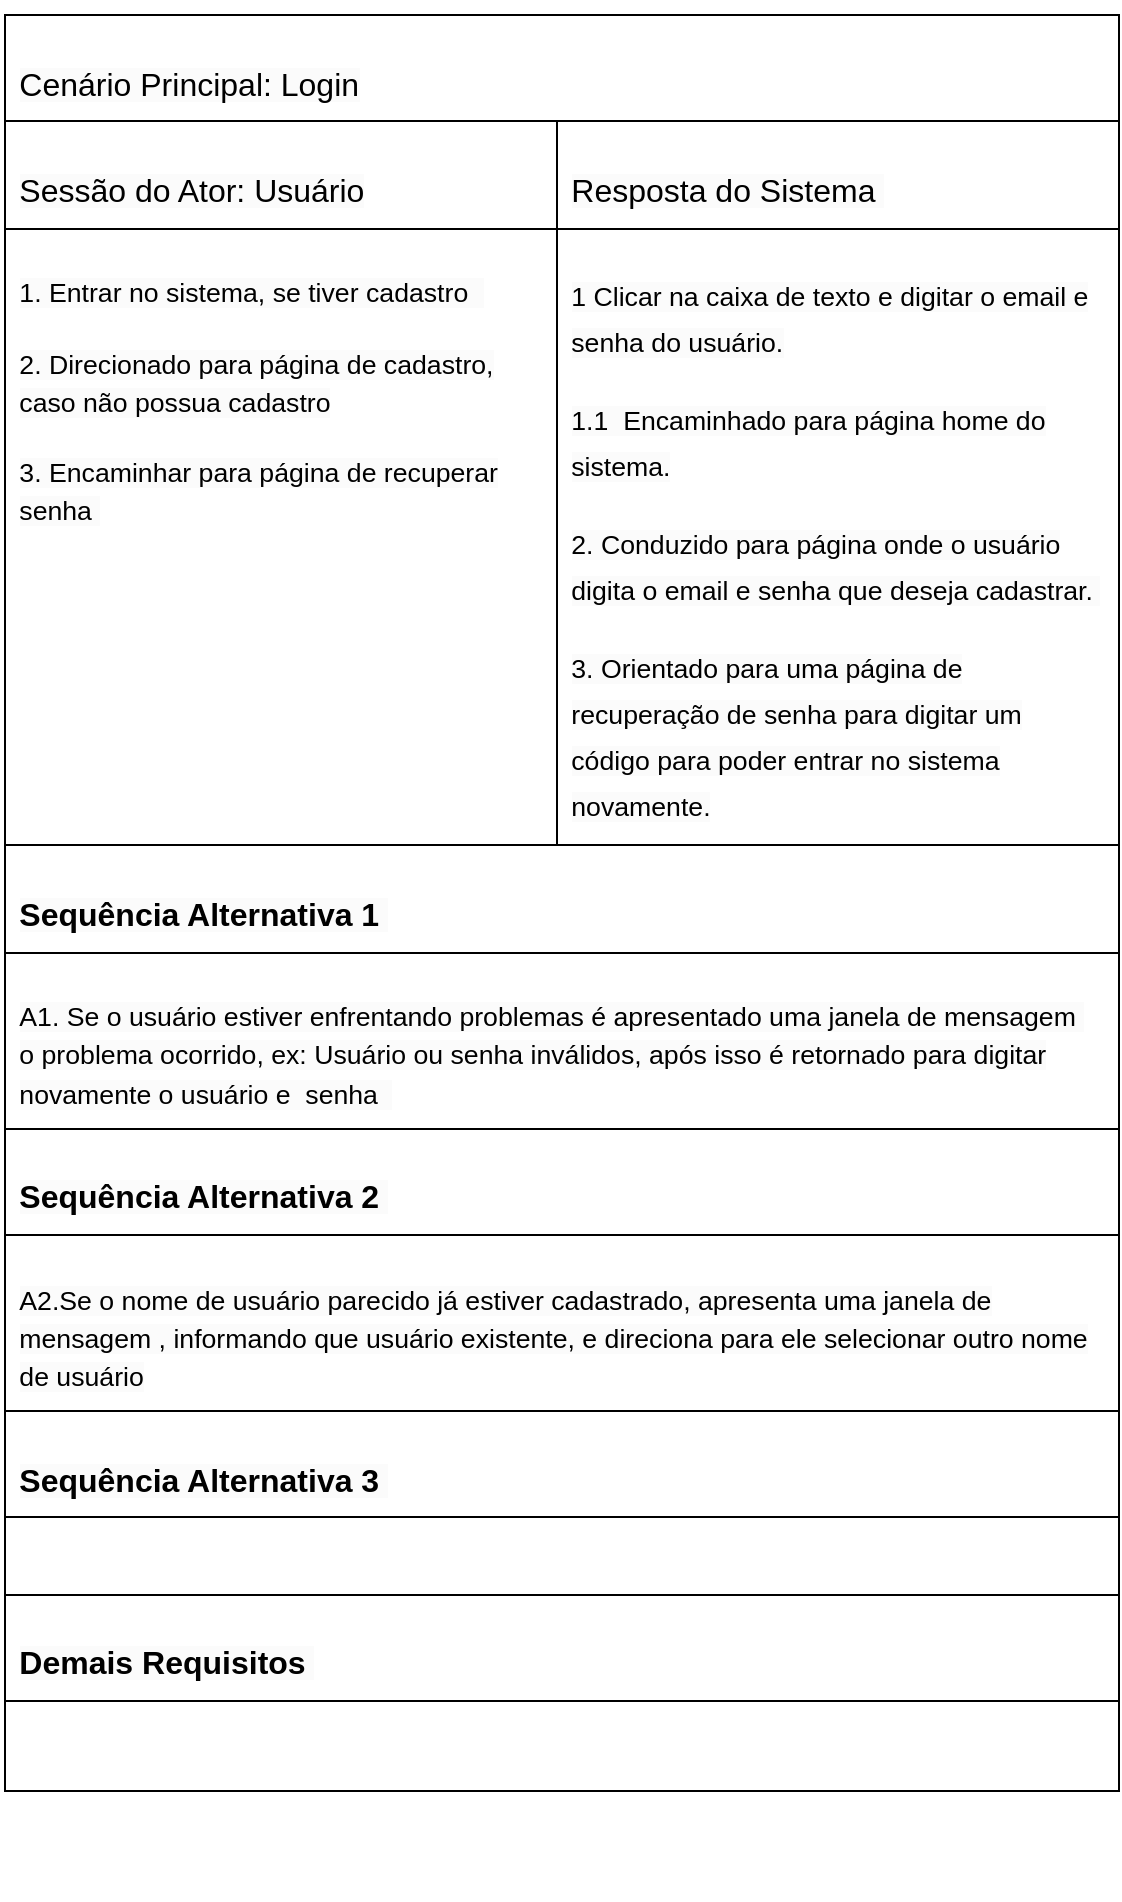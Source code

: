 <mxfile version="22.0.4" type="google">
  <diagram name="Página-1" id="n-GZHjyzByH7lEgdRZvD">
    <mxGraphModel grid="1" page="1" gridSize="10" guides="1" tooltips="1" connect="1" arrows="1" fold="1" pageScale="1" pageWidth="827" pageHeight="1169" math="0" shadow="0">
      <root>
        <mxCell id="0" />
        <mxCell id="1" parent="0" />
        <mxCell id="cdgOa0_yRrERlSdneWOD-2" value="&lt;b style=&quot;font-weight:normal;&quot; id=&quot;docs-internal-guid-0df5abd0-7fff-2df8-7c35-c7f737a793a8&quot;&gt;&lt;div dir=&quot;ltr&quot; style=&quot;margin-left:0pt;&quot; align=&quot;left&quot;&gt;&lt;table style=&quot;border:none;border-collapse:collapse;&quot;&gt;&lt;colgroup&gt;&lt;col width=&quot;277&quot;&gt;&lt;col width=&quot;282&quot;&gt;&lt;/colgroup&gt;&lt;tbody&gt;&lt;tr style=&quot;height:39.75pt&quot;&gt;&lt;td colspan=&quot;2&quot; style=&quot;border-left:solid #000000 0.75pt;border-right:solid #000000 0.75pt;border-bottom:solid #000000 0.75pt;border-top:solid #000000 0.75pt;vertical-align:top;padding:5pt 5pt 5pt 5pt;overflow:hidden;overflow-wrap:break-word;&quot;&gt;&lt;p dir=&quot;ltr&quot; style=&quot;line-height:1.44;margin-top:12pt;margin-bottom:0pt;&quot;&gt;&lt;span style=&quot;font-size: 12pt; font-family: Arial, sans-serif; color: rgb(0, 0, 0); background-color: rgb(251, 251, 251); font-weight: 400; font-style: normal; font-variant: normal; text-decoration: none; vertical-align: baseline;&quot;&gt;Cenário Principal: Login&lt;/span&gt;&lt;/p&gt;&lt;/td&gt;&lt;/tr&gt;&lt;tr style=&quot;height:38.5pt&quot;&gt;&lt;td style=&quot;border-left:solid #000000 0.75pt;border-right:solid #000000 0.75pt;border-bottom:solid #000000 0.75pt;border-top:solid #000000 0.75pt;vertical-align:top;padding:5pt 5pt 5pt 5pt;overflow:hidden;overflow-wrap:break-word;&quot;&gt;&lt;p dir=&quot;ltr&quot; style=&quot;line-height:1.44;margin-top:12pt;margin-bottom:0pt;&quot;&gt;&lt;span style=&quot;font-size: 12pt; font-family: Arial, sans-serif; color: rgb(0, 0, 0); background-color: rgb(251, 251, 251); font-weight: 400; font-style: normal; font-variant: normal; text-decoration: none; vertical-align: baseline;&quot;&gt;Sessão do Ator: Usuário&lt;/span&gt;&lt;/p&gt;&lt;/td&gt;&lt;td style=&quot;border-left:solid #000000 0.75pt;border-right:solid #000000 0.75pt;border-bottom:solid #000000 0.75pt;border-top:solid #000000 0.75pt;vertical-align:top;padding:5pt 5pt 5pt 5pt;overflow:hidden;overflow-wrap:break-word;&quot;&gt;&lt;p dir=&quot;ltr&quot; style=&quot;line-height:1.44;margin-top:12pt;margin-bottom:0pt;&quot;&gt;&lt;span style=&quot;font-size: 12pt; font-family: Arial, sans-serif; color: rgb(0, 0, 0); background-color: rgb(251, 251, 251); font-weight: 400; font-style: normal; font-variant: normal; text-decoration: none; vertical-align: baseline;&quot;&gt;Resposta do Sistema&amp;nbsp;&lt;/span&gt;&lt;/p&gt;&lt;/td&gt;&lt;/tr&gt;&lt;tr style=&quot;height:192.75pt&quot;&gt;&lt;td style=&quot;border-left:solid #000000 0.75pt;border-right:solid #000000 0.75pt;border-bottom:solid #000000 0.75pt;border-top:solid #000000 0.75pt;vertical-align:top;padding:5pt 5pt 5pt 5pt;overflow:hidden;overflow-wrap:break-word;&quot;&gt;&lt;p dir=&quot;ltr&quot; style=&quot;line-height:1.44;margin-top:12pt;margin-bottom:0pt;&quot;&gt;&lt;span style=&quot;font-size: 10pt; font-family: Arial, sans-serif; color: rgb(0, 0, 0); background-color: rgb(251, 251, 251); font-weight: 400; font-style: normal; font-variant: normal; text-decoration: none; vertical-align: baseline;&quot;&gt;1. Entrar no sistema, se tiver cadastro&amp;nbsp;&amp;nbsp;&lt;/span&gt;&lt;/p&gt;&lt;p dir=&quot;ltr&quot; style=&quot;line-height:1.44;margin-top:12pt;margin-bottom:0pt;&quot;&gt;&lt;span style=&quot;font-size: 10pt; font-family: Arial, sans-serif; color: rgb(0, 0, 0); background-color: rgb(251, 251, 251); font-weight: 400; font-style: normal; font-variant: normal; text-decoration: none; vertical-align: baseline;&quot;&gt;2. Direcionado para página de cadastro, caso não possua cadastro&lt;/span&gt;&lt;/p&gt;&lt;p dir=&quot;ltr&quot; style=&quot;line-height:1.44;margin-top:12pt;margin-bottom:0pt;&quot;&gt;&lt;span style=&quot;font-size: 10pt; font-family: Arial, sans-serif; color: rgb(0, 0, 0); background-color: rgb(251, 251, 251); font-weight: 400; font-style: normal; font-variant: normal; text-decoration: none; vertical-align: baseline;&quot;&gt;3. Encaminhar para página de recuperar senha&amp;nbsp;&lt;/span&gt;&lt;/p&gt;&lt;/td&gt;&lt;td style=&quot;border-left:solid #000000 0.75pt;border-right:solid #000000 0.75pt;border-bottom:solid #000000 0.75pt;border-top:solid #000000 0.75pt;vertical-align:top;padding:5pt 5pt 5pt 5pt;overflow:hidden;overflow-wrap:break-word;&quot;&gt;&lt;p dir=&quot;ltr&quot; style=&quot;line-height:1.728;margin-top:12pt;margin-bottom:0pt;&quot;&gt;&lt;span style=&quot;font-size: 10pt; font-family: Arial, sans-serif; color: rgb(0, 0, 0); background-color: rgb(251, 251, 251); font-weight: 400; font-style: normal; font-variant: normal; text-decoration: none; vertical-align: baseline;&quot;&gt;1 Clicar na caixa de texto e digitar o email e senha do usuário.&lt;/span&gt;&lt;/p&gt;&lt;p dir=&quot;ltr&quot; style=&quot;line-height:1.728;margin-top:12pt;margin-bottom:0pt;&quot;&gt;&lt;span style=&quot;font-size: 10pt; font-family: Arial, sans-serif; color: rgb(0, 0, 0); background-color: rgb(251, 251, 251); font-weight: 400; font-style: normal; font-variant: normal; text-decoration: none; vertical-align: baseline;&quot;&gt;1.1&amp;nbsp; Encaminhado para página home do sistema.&lt;/span&gt;&lt;/p&gt;&lt;p dir=&quot;ltr&quot; style=&quot;line-height:1.728;margin-top:12pt;margin-bottom:0pt;&quot;&gt;&lt;span style=&quot;font-size: 10pt; font-family: Arial, sans-serif; color: rgb(0, 0, 0); background-color: rgb(251, 251, 251); font-weight: 400; font-style: normal; font-variant: normal; text-decoration: none; vertical-align: baseline;&quot;&gt;2. Conduzido para página onde o usuário digita o email e senha que deseja cadastrar.&amp;nbsp;&lt;/span&gt;&lt;/p&gt;&lt;p dir=&quot;ltr&quot; style=&quot;line-height:1.728;margin-top:0pt;margin-bottom:0pt;padding:12pt 0pt 0pt 0pt;&quot;&gt;&lt;span style=&quot;font-size: 10pt; font-family: Arial, sans-serif; color: rgb(0, 0, 0); background-color: rgb(251, 251, 251); font-weight: 400; font-style: normal; font-variant: normal; text-decoration: none; vertical-align: baseline;&quot;&gt;3. Orientado para uma página de recuperação de senha para digitar um código para poder entrar no sistema novamente.&lt;/span&gt;&lt;/p&gt;&lt;/td&gt;&lt;/tr&gt;&lt;tr style=&quot;height:28.559pt&quot;&gt;&lt;td colspan=&quot;2&quot; style=&quot;border-left:solid #000000 0.75pt;border-right:solid #000000 0.75pt;border-bottom:solid #000000 0.75pt;border-top:solid #000000 0.75pt;vertical-align:top;padding:5pt 5pt 5pt 5pt;overflow:hidden;overflow-wrap:break-word;&quot;&gt;&lt;p dir=&quot;ltr&quot; style=&quot;line-height:1.44;margin-top:12pt;margin-bottom:0pt;&quot;&gt;&lt;span style=&quot;font-size: 12pt; font-family: Arial, sans-serif; color: rgb(0, 0, 0); background-color: rgb(251, 251, 251); font-weight: 700; font-style: normal; font-variant: normal; text-decoration: none; vertical-align: baseline;&quot;&gt;Sequência Alternativa 1&lt;/span&gt;&lt;span style=&quot;font-size: 12pt; font-family: Arial, sans-serif; color: rgb(0, 0, 0); background-color: rgb(251, 251, 251); font-weight: 400; font-style: normal; font-variant: normal; text-decoration: none; vertical-align: baseline;&quot;&gt;&amp;nbsp;&lt;/span&gt;&lt;/p&gt;&lt;/td&gt;&lt;/tr&gt;&lt;tr style=&quot;height:63.75pt&quot;&gt;&lt;td colspan=&quot;2&quot; style=&quot;border-left:solid #000000 0.75pt;border-right:solid #000000 0.75pt;border-bottom:solid #000000 0.75pt;border-top:solid #000000 0.75pt;vertical-align:top;padding:5pt 5pt 5pt 5pt;overflow:hidden;overflow-wrap:break-word;&quot;&gt;&lt;p dir=&quot;ltr&quot; style=&quot;line-height:1.44;margin-top:12pt;margin-bottom:0pt;&quot;&gt;&lt;span style=&quot;font-size: 10pt; font-family: Arial, sans-serif; color: rgb(0, 0, 0); background-color: rgb(251, 251, 251); font-weight: 400; font-style: normal; font-variant: normal; text-decoration: none; vertical-align: baseline;&quot;&gt;A1. Se o usuário estiver enfrentando problemas é apresentado uma janela de mensagem&amp;nbsp; o problema ocorrido, ex: Usuário ou senha inválidos, após isso é retornado para digitar novamente o usuário e&amp;nbsp; senha&amp;nbsp;&amp;nbsp;&lt;/span&gt;&lt;/p&gt;&lt;/td&gt;&lt;/tr&gt;&lt;tr style=&quot;height:38.5pt&quot;&gt;&lt;td colspan=&quot;2&quot; style=&quot;border-left:solid #000000 0.75pt;border-right:solid #000000 0.75pt;border-bottom:solid #000000 0.75pt;border-top:solid #000000 0.75pt;vertical-align:top;padding:5pt 5pt 5pt 5pt;overflow:hidden;overflow-wrap:break-word;&quot;&gt;&lt;p dir=&quot;ltr&quot; style=&quot;line-height:1.44;margin-top:12pt;margin-bottom:0pt;&quot;&gt;&lt;span style=&quot;font-size: 12pt; font-family: Arial, sans-serif; color: rgb(0, 0, 0); background-color: rgb(251, 251, 251); font-weight: 700; font-style: normal; font-variant: normal; text-decoration: none; vertical-align: baseline;&quot;&gt;Sequência Alternativa 2&lt;/span&gt;&lt;span style=&quot;font-size: 12pt; font-family: Arial, sans-serif; color: rgb(0, 0, 0); background-color: rgb(251, 251, 251); font-weight: 400; font-style: normal; font-variant: normal; text-decoration: none; vertical-align: baseline;&quot;&gt;&amp;nbsp;&lt;/span&gt;&lt;/p&gt;&lt;/td&gt;&lt;/tr&gt;&lt;tr style=&quot;height:63pt&quot;&gt;&lt;td colspan=&quot;2&quot; style=&quot;border-left:solid #000000 0.75pt;border-right:solid #000000 0.75pt;border-bottom:solid #000000 0.75pt;border-top:solid #000000 0.75pt;vertical-align:top;padding:5pt 5pt 5pt 5pt;overflow:hidden;overflow-wrap:break-word;&quot;&gt;&lt;p dir=&quot;ltr&quot; style=&quot;line-height:1.44;margin-top:12pt;margin-bottom:0pt;&quot;&gt;&lt;span style=&quot;font-size: 10pt; font-family: Arial, sans-serif; color: rgb(0, 0, 0); background-color: rgb(251, 251, 251); font-weight: 400; font-style: normal; font-variant: normal; text-decoration: none; vertical-align: baseline;&quot;&gt;A2.Se o nome de usuário parecido já estiver cadastrado, apresenta uma janela de mensagem , informando que usuário existente, e direciona para ele selecionar outro nome de usuário&lt;/span&gt;&lt;/p&gt;&lt;/td&gt;&lt;/tr&gt;&lt;tr style=&quot;height:38.5pt&quot;&gt;&lt;td colspan=&quot;2&quot; style=&quot;border-left:solid #000000 0.75pt;border-right:solid #000000 0.75pt;border-bottom:solid #000000 0.75pt;border-top:solid #000000 0.75pt;vertical-align:top;padding:5pt 5pt 5pt 5pt;overflow:hidden;overflow-wrap:break-word;&quot;&gt;&lt;p dir=&quot;ltr&quot; style=&quot;line-height:1.44;margin-top:12pt;margin-bottom:0pt;&quot;&gt;&lt;span style=&quot;font-size: 12pt; font-family: Arial, sans-serif; color: rgb(0, 0, 0); background-color: rgb(251, 251, 251); font-weight: 700; font-style: normal; font-variant: normal; text-decoration: none; vertical-align: baseline;&quot;&gt;Sequência Alternativa 3&lt;/span&gt;&lt;span style=&quot;font-size: 12pt; font-family: Arial, sans-serif; color: rgb(0, 0, 0); background-color: rgb(251, 251, 251); font-weight: 400; font-style: normal; font-variant: normal; text-decoration: none; vertical-align: baseline;&quot;&gt;&amp;nbsp;&lt;/span&gt;&lt;/p&gt;&lt;/td&gt;&lt;/tr&gt;&lt;tr style=&quot;height:28.799pt&quot;&gt;&lt;td colspan=&quot;2&quot; style=&quot;border-left:solid #000000 0.75pt;border-right:solid #000000 0.75pt;border-bottom:solid #000000 0.75pt;border-top:solid #000000 0.75pt;vertical-align:top;padding:5pt 5pt 5pt 5pt;overflow:hidden;overflow-wrap:break-word;&quot;&gt;&lt;br&gt;&lt;/td&gt;&lt;/tr&gt;&lt;tr style=&quot;height:38.5pt&quot;&gt;&lt;td colspan=&quot;2&quot; style=&quot;border-left:solid #000000 0.75pt;border-right:solid #000000 0.75pt;border-bottom:solid #000000 0.75pt;border-top:solid #000000 0.75pt;vertical-align:top;padding:5pt 5pt 5pt 5pt;overflow:hidden;overflow-wrap:break-word;&quot;&gt;&lt;p dir=&quot;ltr&quot; style=&quot;line-height:1.44;margin-top:12pt;margin-bottom:0pt;&quot;&gt;&lt;span style=&quot;font-size: 12pt; font-family: Arial, sans-serif; color: rgb(0, 0, 0); background-color: rgb(251, 251, 251); font-weight: 700; font-style: normal; font-variant: normal; text-decoration: none; vertical-align: baseline;&quot;&gt;Demais Requisitos&lt;/span&gt;&lt;span style=&quot;font-size: 12pt; font-family: Arial, sans-serif; color: rgb(0, 0, 0); background-color: rgb(251, 251, 251); font-weight: 400; font-style: normal; font-variant: normal; text-decoration: none; vertical-align: baseline;&quot;&gt;&amp;nbsp;&lt;/span&gt;&lt;/p&gt;&lt;/td&gt;&lt;/tr&gt;&lt;tr style=&quot;height:33.75pt&quot;&gt;&lt;td colspan=&quot;2&quot; style=&quot;border-left:solid #000000 0.75pt;border-right:solid #000000 0.75pt;border-bottom:solid #000000 0.75pt;border-top:solid #000000 0.75pt;vertical-align:top;padding:5pt 5pt 5pt 5pt;overflow:hidden;overflow-wrap:break-word;&quot;&gt;&lt;br&gt;&lt;/td&gt;&lt;/tr&gt;&lt;/tbody&gt;&lt;/table&gt;&lt;/div&gt;&lt;br&gt;&lt;/b&gt;" style="text;whiteSpace=wrap;html=1;" vertex="1" parent="1">
          <mxGeometry x="290" y="60" width="560" height="950" as="geometry" />
        </mxCell>
      </root>
    </mxGraphModel>
  </diagram>
</mxfile>
